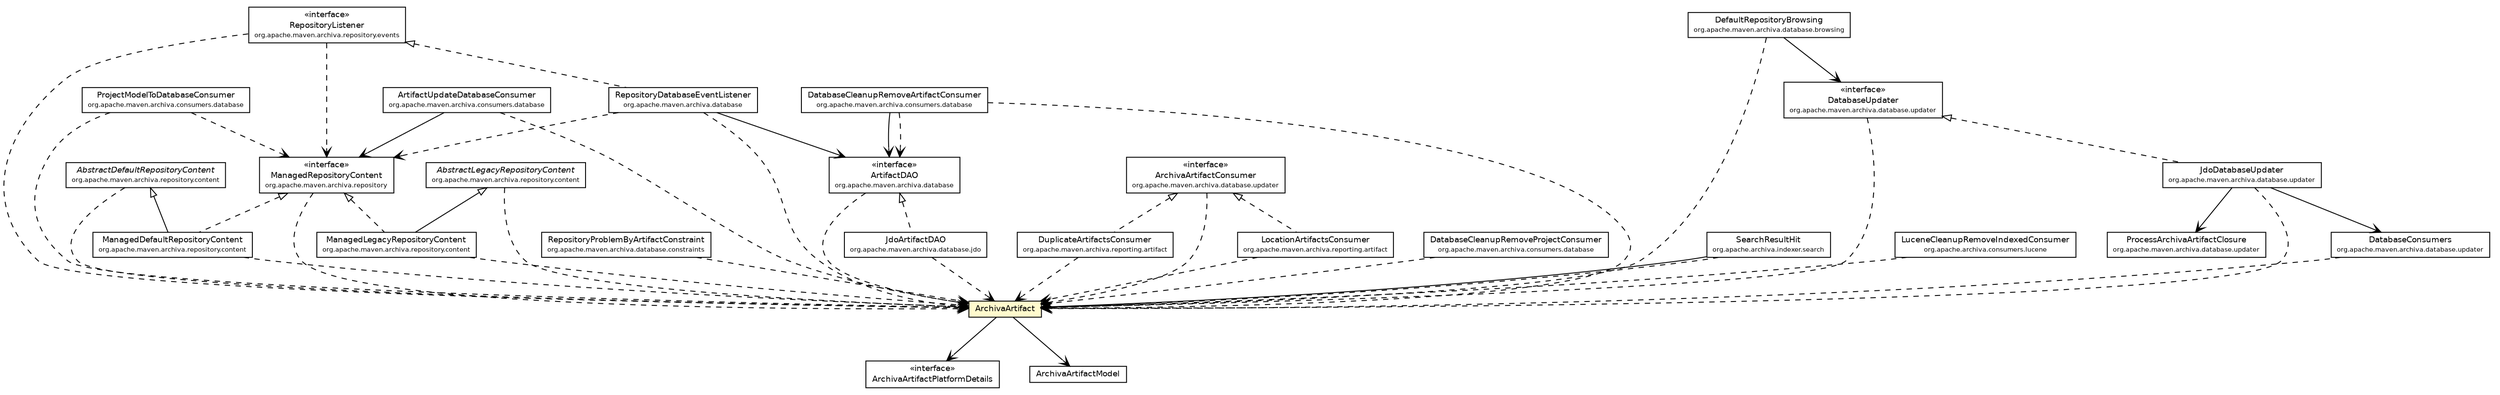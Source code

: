 #!/usr/local/bin/dot
#
# Class diagram 
# Generated by UmlGraph version 4.6 (http://www.spinellis.gr/sw/umlgraph)
#

digraph G {
	edge [fontname="Helvetica",fontsize=10,labelfontname="Helvetica",labelfontsize=10];
	node [fontname="Helvetica",fontsize=10,shape=plaintext];
	// org.apache.maven.archiva.model.ArchivaArtifactPlatformDetails
	c48455 [label=<<table border="0" cellborder="1" cellspacing="0" cellpadding="2" port="p" href="./ArchivaArtifactPlatformDetails.html">
		<tr><td><table border="0" cellspacing="0" cellpadding="1">
			<tr><td> &laquo;interface&raquo; </td></tr>
			<tr><td> ArchivaArtifactPlatformDetails </td></tr>
		</table></td></tr>
		</table>>, fontname="Helvetica", fontcolor="black", fontsize=9.0];
	// org.apache.maven.archiva.model.ArchivaArtifact
	c48456 [label=<<table border="0" cellborder="1" cellspacing="0" cellpadding="2" port="p" bgcolor="lemonChiffon" href="./ArchivaArtifact.html">
		<tr><td><table border="0" cellspacing="0" cellpadding="1">
			<tr><td> ArchivaArtifact </td></tr>
		</table></td></tr>
		</table>>, fontname="Helvetica", fontcolor="black", fontsize=9.0];
	// org.apache.maven.archiva.repository.content.ManagedLegacyRepositoryContent
	c48483 [label=<<table border="0" cellborder="1" cellspacing="0" cellpadding="2" port="p" href="../repository/content/ManagedLegacyRepositoryContent.html">
		<tr><td><table border="0" cellspacing="0" cellpadding="1">
			<tr><td> ManagedLegacyRepositoryContent </td></tr>
			<tr><td><font point-size="7.0"> org.apache.maven.archiva.repository.content </font></td></tr>
		</table></td></tr>
		</table>>, fontname="Helvetica", fontcolor="black", fontsize=9.0];
	// org.apache.maven.archiva.repository.content.ManagedDefaultRepositoryContent
	c48484 [label=<<table border="0" cellborder="1" cellspacing="0" cellpadding="2" port="p" href="../repository/content/ManagedDefaultRepositoryContent.html">
		<tr><td><table border="0" cellspacing="0" cellpadding="1">
			<tr><td> ManagedDefaultRepositoryContent </td></tr>
			<tr><td><font point-size="7.0"> org.apache.maven.archiva.repository.content </font></td></tr>
		</table></td></tr>
		</table>>, fontname="Helvetica", fontcolor="black", fontsize=9.0];
	// org.apache.maven.archiva.repository.content.AbstractLegacyRepositoryContent
	c48490 [label=<<table border="0" cellborder="1" cellspacing="0" cellpadding="2" port="p" href="../repository/content/AbstractLegacyRepositoryContent.html">
		<tr><td><table border="0" cellspacing="0" cellpadding="1">
			<tr><td><font face="Helvetica-Oblique"> AbstractLegacyRepositoryContent </font></td></tr>
			<tr><td><font point-size="7.0"> org.apache.maven.archiva.repository.content </font></td></tr>
		</table></td></tr>
		</table>>, fontname="Helvetica", fontcolor="black", fontsize=9.0];
	// org.apache.maven.archiva.repository.content.AbstractDefaultRepositoryContent
	c48491 [label=<<table border="0" cellborder="1" cellspacing="0" cellpadding="2" port="p" href="../repository/content/AbstractDefaultRepositoryContent.html">
		<tr><td><table border="0" cellspacing="0" cellpadding="1">
			<tr><td><font face="Helvetica-Oblique"> AbstractDefaultRepositoryContent </font></td></tr>
			<tr><td><font point-size="7.0"> org.apache.maven.archiva.repository.content </font></td></tr>
		</table></td></tr>
		</table>>, fontname="Helvetica", fontcolor="black", fontsize=9.0];
	// org.apache.maven.archiva.repository.ManagedRepositoryContent
	c48496 [label=<<table border="0" cellborder="1" cellspacing="0" cellpadding="2" port="p" href="../repository/ManagedRepositoryContent.html">
		<tr><td><table border="0" cellspacing="0" cellpadding="1">
			<tr><td> &laquo;interface&raquo; </td></tr>
			<tr><td> ManagedRepositoryContent </td></tr>
			<tr><td><font point-size="7.0"> org.apache.maven.archiva.repository </font></td></tr>
		</table></td></tr>
		</table>>, fontname="Helvetica", fontcolor="black", fontsize=9.0];
	// org.apache.maven.archiva.repository.events.RepositoryListener
	c48499 [label=<<table border="0" cellborder="1" cellspacing="0" cellpadding="2" port="p" href="../repository/events/RepositoryListener.html">
		<tr><td><table border="0" cellspacing="0" cellpadding="1">
			<tr><td> &laquo;interface&raquo; </td></tr>
			<tr><td> RepositoryListener </td></tr>
			<tr><td><font point-size="7.0"> org.apache.maven.archiva.repository.events </font></td></tr>
		</table></td></tr>
		</table>>, fontname="Helvetica", fontcolor="black", fontsize=9.0];
	// org.apache.maven.archiva.database.RepositoryDatabaseEventListener
	c48548 [label=<<table border="0" cellborder="1" cellspacing="0" cellpadding="2" port="p" href="../database/RepositoryDatabaseEventListener.html">
		<tr><td><table border="0" cellspacing="0" cellpadding="1">
			<tr><td> RepositoryDatabaseEventListener </td></tr>
			<tr><td><font point-size="7.0"> org.apache.maven.archiva.database </font></td></tr>
		</table></td></tr>
		</table>>, fontname="Helvetica", fontcolor="black", fontsize=9.0];
	// org.apache.maven.archiva.database.ArtifactDAO
	c48554 [label=<<table border="0" cellborder="1" cellspacing="0" cellpadding="2" port="p" href="../database/ArtifactDAO.html">
		<tr><td><table border="0" cellspacing="0" cellpadding="1">
			<tr><td> &laquo;interface&raquo; </td></tr>
			<tr><td> ArtifactDAO </td></tr>
			<tr><td><font point-size="7.0"> org.apache.maven.archiva.database </font></td></tr>
		</table></td></tr>
		</table>>, fontname="Helvetica", fontcolor="black", fontsize=9.0];
	// org.apache.maven.archiva.database.browsing.DefaultRepositoryBrowsing
	c48560 [label=<<table border="0" cellborder="1" cellspacing="0" cellpadding="2" port="p" href="../database/browsing/DefaultRepositoryBrowsing.html">
		<tr><td><table border="0" cellspacing="0" cellpadding="1">
			<tr><td> DefaultRepositoryBrowsing </td></tr>
			<tr><td><font point-size="7.0"> org.apache.maven.archiva.database.browsing </font></td></tr>
		</table></td></tr>
		</table>>, fontname="Helvetica", fontcolor="black", fontsize=9.0];
	// org.apache.maven.archiva.database.constraints.RepositoryProblemByArtifactConstraint
	c48571 [label=<<table border="0" cellborder="1" cellspacing="0" cellpadding="2" port="p" href="../database/constraints/RepositoryProblemByArtifactConstraint.html">
		<tr><td><table border="0" cellspacing="0" cellpadding="1">
			<tr><td> RepositoryProblemByArtifactConstraint </td></tr>
			<tr><td><font point-size="7.0"> org.apache.maven.archiva.database.constraints </font></td></tr>
		</table></td></tr>
		</table>>, fontname="Helvetica", fontcolor="black", fontsize=9.0];
	// org.apache.maven.archiva.database.jdo.JdoArtifactDAO
	c48592 [label=<<table border="0" cellborder="1" cellspacing="0" cellpadding="2" port="p" href="../database/jdo/JdoArtifactDAO.html">
		<tr><td><table border="0" cellspacing="0" cellpadding="1">
			<tr><td> JdoArtifactDAO </td></tr>
			<tr><td><font point-size="7.0"> org.apache.maven.archiva.database.jdo </font></td></tr>
		</table></td></tr>
		</table>>, fontname="Helvetica", fontcolor="black", fontsize=9.0];
	// org.apache.maven.archiva.database.updater.JdoDatabaseUpdater
	c48598 [label=<<table border="0" cellborder="1" cellspacing="0" cellpadding="2" port="p" href="../database/updater/JdoDatabaseUpdater.html">
		<tr><td><table border="0" cellspacing="0" cellpadding="1">
			<tr><td> JdoDatabaseUpdater </td></tr>
			<tr><td><font point-size="7.0"> org.apache.maven.archiva.database.updater </font></td></tr>
		</table></td></tr>
		</table>>, fontname="Helvetica", fontcolor="black", fontsize=9.0];
	// org.apache.maven.archiva.database.updater.DatabaseUpdater
	c48599 [label=<<table border="0" cellborder="1" cellspacing="0" cellpadding="2" port="p" href="../database/updater/DatabaseUpdater.html">
		<tr><td><table border="0" cellspacing="0" cellpadding="1">
			<tr><td> &laquo;interface&raquo; </td></tr>
			<tr><td> DatabaseUpdater </td></tr>
			<tr><td><font point-size="7.0"> org.apache.maven.archiva.database.updater </font></td></tr>
		</table></td></tr>
		</table>>, fontname="Helvetica", fontcolor="black", fontsize=9.0];
	// org.apache.maven.archiva.database.updater.DatabaseConsumers
	c48601 [label=<<table border="0" cellborder="1" cellspacing="0" cellpadding="2" port="p" href="../database/updater/DatabaseConsumers.html">
		<tr><td><table border="0" cellspacing="0" cellpadding="1">
			<tr><td> DatabaseConsumers </td></tr>
			<tr><td><font point-size="7.0"> org.apache.maven.archiva.database.updater </font></td></tr>
		</table></td></tr>
		</table>>, fontname="Helvetica", fontcolor="black", fontsize=9.0];
	// org.apache.maven.archiva.database.updater.ArchivaArtifactConsumer
	c48603 [label=<<table border="0" cellborder="1" cellspacing="0" cellpadding="2" port="p" href="../database/updater/ArchivaArtifactConsumer.html">
		<tr><td><table border="0" cellspacing="0" cellpadding="1">
			<tr><td> &laquo;interface&raquo; </td></tr>
			<tr><td> ArchivaArtifactConsumer </td></tr>
			<tr><td><font point-size="7.0"> org.apache.maven.archiva.database.updater </font></td></tr>
		</table></td></tr>
		</table>>, fontname="Helvetica", fontcolor="black", fontsize=9.0];
	// org.apache.maven.archiva.reporting.artifact.LocationArtifactsConsumer
	c48617 [label=<<table border="0" cellborder="1" cellspacing="0" cellpadding="2" port="p" href="../reporting/artifact/LocationArtifactsConsumer.html">
		<tr><td><table border="0" cellspacing="0" cellpadding="1">
			<tr><td> LocationArtifactsConsumer </td></tr>
			<tr><td><font point-size="7.0"> org.apache.maven.archiva.reporting.artifact </font></td></tr>
		</table></td></tr>
		</table>>, fontname="Helvetica", fontcolor="black", fontsize=9.0];
	// org.apache.maven.archiva.reporting.artifact.DuplicateArtifactsConsumer
	c48618 [label=<<table border="0" cellborder="1" cellspacing="0" cellpadding="2" port="p" href="../reporting/artifact/DuplicateArtifactsConsumer.html">
		<tr><td><table border="0" cellspacing="0" cellpadding="1">
			<tr><td> DuplicateArtifactsConsumer </td></tr>
			<tr><td><font point-size="7.0"> org.apache.maven.archiva.reporting.artifact </font></td></tr>
		</table></td></tr>
		</table>>, fontname="Helvetica", fontcolor="black", fontsize=9.0];
	// org.apache.maven.archiva.consumers.database.ProjectModelToDatabaseConsumer
	c48621 [label=<<table border="0" cellborder="1" cellspacing="0" cellpadding="2" port="p" href="../consumers/database/ProjectModelToDatabaseConsumer.html">
		<tr><td><table border="0" cellspacing="0" cellpadding="1">
			<tr><td> ProjectModelToDatabaseConsumer </td></tr>
			<tr><td><font point-size="7.0"> org.apache.maven.archiva.consumers.database </font></td></tr>
		</table></td></tr>
		</table>>, fontname="Helvetica", fontcolor="black", fontsize=9.0];
	// org.apache.maven.archiva.consumers.database.DatabaseCleanupRemoveProjectConsumer
	c48622 [label=<<table border="0" cellborder="1" cellspacing="0" cellpadding="2" port="p" href="../consumers/database/DatabaseCleanupRemoveProjectConsumer.html">
		<tr><td><table border="0" cellspacing="0" cellpadding="1">
			<tr><td> DatabaseCleanupRemoveProjectConsumer </td></tr>
			<tr><td><font point-size="7.0"> org.apache.maven.archiva.consumers.database </font></td></tr>
		</table></td></tr>
		</table>>, fontname="Helvetica", fontcolor="black", fontsize=9.0];
	// org.apache.maven.archiva.consumers.database.DatabaseCleanupRemoveArtifactConsumer
	c48623 [label=<<table border="0" cellborder="1" cellspacing="0" cellpadding="2" port="p" href="../consumers/database/DatabaseCleanupRemoveArtifactConsumer.html">
		<tr><td><table border="0" cellspacing="0" cellpadding="1">
			<tr><td> DatabaseCleanupRemoveArtifactConsumer </td></tr>
			<tr><td><font point-size="7.0"> org.apache.maven.archiva.consumers.database </font></td></tr>
		</table></td></tr>
		</table>>, fontname="Helvetica", fontcolor="black", fontsize=9.0];
	// org.apache.maven.archiva.consumers.database.ArtifactUpdateDatabaseConsumer
	c48624 [label=<<table border="0" cellborder="1" cellspacing="0" cellpadding="2" port="p" href="../consumers/database/ArtifactUpdateDatabaseConsumer.html">
		<tr><td><table border="0" cellspacing="0" cellpadding="1">
			<tr><td> ArtifactUpdateDatabaseConsumer </td></tr>
			<tr><td><font point-size="7.0"> org.apache.maven.archiva.consumers.database </font></td></tr>
		</table></td></tr>
		</table>>, fontname="Helvetica", fontcolor="black", fontsize=9.0];
	// org.apache.archiva.indexer.search.SearchResultHit
	c48627 [label=<<table border="0" cellborder="1" cellspacing="0" cellpadding="2" port="p" href="../../../archiva/indexer/search/SearchResultHit.html">
		<tr><td><table border="0" cellspacing="0" cellpadding="1">
			<tr><td> SearchResultHit </td></tr>
			<tr><td><font point-size="7.0"> org.apache.archiva.indexer.search </font></td></tr>
		</table></td></tr>
		</table>>, fontname="Helvetica", fontcolor="black", fontsize=9.0];
	// org.apache.archiva.consumers.lucene.LuceneCleanupRemoveIndexedConsumer
	c48646 [label=<<table border="0" cellborder="1" cellspacing="0" cellpadding="2" port="p" href="../../../archiva/consumers/lucene/LuceneCleanupRemoveIndexedConsumer.html">
		<tr><td><table border="0" cellspacing="0" cellpadding="1">
			<tr><td> LuceneCleanupRemoveIndexedConsumer </td></tr>
			<tr><td><font point-size="7.0"> org.apache.archiva.consumers.lucene </font></td></tr>
		</table></td></tr>
		</table>>, fontname="Helvetica", fontcolor="black", fontsize=9.0];
	//org.apache.maven.archiva.repository.content.ManagedLegacyRepositoryContent extends org.apache.maven.archiva.repository.content.AbstractLegacyRepositoryContent
	c48490:p -> c48483:p [dir=back,arrowtail=empty];
	//org.apache.maven.archiva.repository.content.ManagedLegacyRepositoryContent implements org.apache.maven.archiva.repository.ManagedRepositoryContent
	c48496:p -> c48483:p [dir=back,arrowtail=empty,style=dashed];
	//org.apache.maven.archiva.repository.content.ManagedDefaultRepositoryContent extends org.apache.maven.archiva.repository.content.AbstractDefaultRepositoryContent
	c48491:p -> c48484:p [dir=back,arrowtail=empty];
	//org.apache.maven.archiva.repository.content.ManagedDefaultRepositoryContent implements org.apache.maven.archiva.repository.ManagedRepositoryContent
	c48496:p -> c48484:p [dir=back,arrowtail=empty,style=dashed];
	//org.apache.maven.archiva.database.RepositoryDatabaseEventListener implements org.apache.maven.archiva.repository.events.RepositoryListener
	c48499:p -> c48548:p [dir=back,arrowtail=empty,style=dashed];
	//org.apache.maven.archiva.database.jdo.JdoArtifactDAO implements org.apache.maven.archiva.database.ArtifactDAO
	c48554:p -> c48592:p [dir=back,arrowtail=empty,style=dashed];
	//org.apache.maven.archiva.database.updater.JdoDatabaseUpdater implements org.apache.maven.archiva.database.updater.DatabaseUpdater
	c48599:p -> c48598:p [dir=back,arrowtail=empty,style=dashed];
	//org.apache.maven.archiva.reporting.artifact.LocationArtifactsConsumer implements org.apache.maven.archiva.database.updater.ArchivaArtifactConsumer
	c48603:p -> c48617:p [dir=back,arrowtail=empty,style=dashed];
	//org.apache.maven.archiva.reporting.artifact.DuplicateArtifactsConsumer implements org.apache.maven.archiva.database.updater.ArchivaArtifactConsumer
	c48603:p -> c48618:p [dir=back,arrowtail=empty,style=dashed];
	// org.apache.maven.archiva.model.ArchivaArtifact NAVASSOC org.apache.maven.archiva.model.ArchivaArtifactModel
	c48456:p -> c48772:p [taillabel="", label="", headlabel="", fontname="Helvetica", fontcolor="black", fontsize=10.0, color="black", arrowhead=open];
	// org.apache.maven.archiva.model.ArchivaArtifact NAVASSOC org.apache.maven.archiva.model.ArchivaArtifactPlatformDetails
	c48456:p -> c48455:p [taillabel="", label="", headlabel="", fontname="Helvetica", fontcolor="black", fontsize=10.0, color="black", arrowhead=open];
	// org.apache.maven.archiva.database.RepositoryDatabaseEventListener NAVASSOC org.apache.maven.archiva.database.ArtifactDAO
	c48548:p -> c48554:p [taillabel="", label="", headlabel="", fontname="Helvetica", fontcolor="black", fontsize=10.0, color="black", arrowhead=open];
	// org.apache.maven.archiva.database.browsing.DefaultRepositoryBrowsing NAVASSOC org.apache.maven.archiva.database.updater.DatabaseUpdater
	c48560:p -> c48599:p [taillabel="", label="", headlabel="", fontname="Helvetica", fontcolor="black", fontsize=10.0, color="black", arrowhead=open];
	// org.apache.maven.archiva.database.updater.JdoDatabaseUpdater NAVASSOC org.apache.maven.archiva.database.updater.DatabaseConsumers
	c48598:p -> c48601:p [taillabel="", label="", headlabel="", fontname="Helvetica", fontcolor="black", fontsize=10.0, color="black", arrowhead=open];
	// org.apache.maven.archiva.database.updater.JdoDatabaseUpdater NAVASSOC org.apache.maven.archiva.database.updater.ProcessArchivaArtifactClosure
	c48598:p -> c48773:p [taillabel="", label="", headlabel="", fontname="Helvetica", fontcolor="black", fontsize=10.0, color="black", arrowhead=open];
	// org.apache.maven.archiva.consumers.database.DatabaseCleanupRemoveArtifactConsumer NAVASSOC org.apache.maven.archiva.database.ArtifactDAO
	c48623:p -> c48554:p [taillabel="", label="", headlabel="", fontname="Helvetica", fontcolor="black", fontsize=10.0, color="black", arrowhead=open];
	// org.apache.maven.archiva.consumers.database.ArtifactUpdateDatabaseConsumer NAVASSOC org.apache.maven.archiva.repository.ManagedRepositoryContent
	c48624:p -> c48496:p [taillabel="", label="", headlabel="", fontname="Helvetica", fontcolor="black", fontsize=10.0, color="black", arrowhead=open];
	// org.apache.archiva.indexer.search.SearchResultHit NAVASSOC org.apache.maven.archiva.model.ArchivaArtifact
	c48627:p -> c48456:p [taillabel="", label="", headlabel="", fontname="Helvetica", fontcolor="black", fontsize=10.0, color="black", arrowhead=open];
	// org.apache.maven.archiva.repository.content.ManagedLegacyRepositoryContent DEPEND org.apache.maven.archiva.model.ArchivaArtifact
	c48483:p -> c48456:p [taillabel="", label="", headlabel="", fontname="Helvetica", fontcolor="black", fontsize=10.0, color="black", arrowhead=open, style=dashed];
	// org.apache.maven.archiva.repository.content.ManagedDefaultRepositoryContent DEPEND org.apache.maven.archiva.model.ArchivaArtifact
	c48484:p -> c48456:p [taillabel="", label="", headlabel="", fontname="Helvetica", fontcolor="black", fontsize=10.0, color="black", arrowhead=open, style=dashed];
	// org.apache.maven.archiva.repository.content.AbstractLegacyRepositoryContent DEPEND org.apache.maven.archiva.model.ArchivaArtifact
	c48490:p -> c48456:p [taillabel="", label="", headlabel="", fontname="Helvetica", fontcolor="black", fontsize=10.0, color="black", arrowhead=open, style=dashed];
	// org.apache.maven.archiva.repository.content.AbstractDefaultRepositoryContent DEPEND org.apache.maven.archiva.model.ArchivaArtifact
	c48491:p -> c48456:p [taillabel="", label="", headlabel="", fontname="Helvetica", fontcolor="black", fontsize=10.0, color="black", arrowhead=open, style=dashed];
	// org.apache.maven.archiva.repository.ManagedRepositoryContent DEPEND org.apache.maven.archiva.model.ArchivaArtifact
	c48496:p -> c48456:p [taillabel="", label="", headlabel="", fontname="Helvetica", fontcolor="black", fontsize=10.0, color="black", arrowhead=open, style=dashed];
	// org.apache.maven.archiva.repository.events.RepositoryListener DEPEND org.apache.maven.archiva.model.ArchivaArtifact
	c48499:p -> c48456:p [taillabel="", label="", headlabel="", fontname="Helvetica", fontcolor="black", fontsize=10.0, color="black", arrowhead=open, style=dashed];
	// org.apache.maven.archiva.repository.events.RepositoryListener DEPEND org.apache.maven.archiva.repository.ManagedRepositoryContent
	c48499:p -> c48496:p [taillabel="", label="", headlabel="", fontname="Helvetica", fontcolor="black", fontsize=10.0, color="black", arrowhead=open, style=dashed];
	// org.apache.maven.archiva.database.RepositoryDatabaseEventListener DEPEND org.apache.maven.archiva.model.ArchivaArtifact
	c48548:p -> c48456:p [taillabel="", label="", headlabel="", fontname="Helvetica", fontcolor="black", fontsize=10.0, color="black", arrowhead=open, style=dashed];
	// org.apache.maven.archiva.database.RepositoryDatabaseEventListener DEPEND org.apache.maven.archiva.repository.ManagedRepositoryContent
	c48548:p -> c48496:p [taillabel="", label="", headlabel="", fontname="Helvetica", fontcolor="black", fontsize=10.0, color="black", arrowhead=open, style=dashed];
	// org.apache.maven.archiva.database.ArtifactDAO DEPEND org.apache.maven.archiva.model.ArchivaArtifact
	c48554:p -> c48456:p [taillabel="", label="", headlabel="", fontname="Helvetica", fontcolor="black", fontsize=10.0, color="black", arrowhead=open, style=dashed];
	// org.apache.maven.archiva.database.browsing.DefaultRepositoryBrowsing DEPEND org.apache.maven.archiva.model.ArchivaArtifact
	c48560:p -> c48456:p [taillabel="", label="", headlabel="", fontname="Helvetica", fontcolor="black", fontsize=10.0, color="black", arrowhead=open, style=dashed];
	// org.apache.maven.archiva.database.constraints.RepositoryProblemByArtifactConstraint DEPEND org.apache.maven.archiva.model.ArchivaArtifact
	c48571:p -> c48456:p [taillabel="", label="", headlabel="", fontname="Helvetica", fontcolor="black", fontsize=10.0, color="black", arrowhead=open, style=dashed];
	// org.apache.maven.archiva.database.jdo.JdoArtifactDAO DEPEND org.apache.maven.archiva.model.ArchivaArtifact
	c48592:p -> c48456:p [taillabel="", label="", headlabel="", fontname="Helvetica", fontcolor="black", fontsize=10.0, color="black", arrowhead=open, style=dashed];
	// org.apache.maven.archiva.database.updater.JdoDatabaseUpdater DEPEND org.apache.maven.archiva.model.ArchivaArtifact
	c48598:p -> c48456:p [taillabel="", label="", headlabel="", fontname="Helvetica", fontcolor="black", fontsize=10.0, color="black", arrowhead=open, style=dashed];
	// org.apache.maven.archiva.database.updater.DatabaseUpdater DEPEND org.apache.maven.archiva.model.ArchivaArtifact
	c48599:p -> c48456:p [taillabel="", label="", headlabel="", fontname="Helvetica", fontcolor="black", fontsize=10.0, color="black", arrowhead=open, style=dashed];
	// org.apache.maven.archiva.database.updater.DatabaseConsumers DEPEND org.apache.maven.archiva.model.ArchivaArtifact
	c48601:p -> c48456:p [taillabel="", label="", headlabel="", fontname="Helvetica", fontcolor="black", fontsize=10.0, color="black", arrowhead=open, style=dashed];
	// org.apache.maven.archiva.database.updater.ArchivaArtifactConsumer DEPEND org.apache.maven.archiva.model.ArchivaArtifact
	c48603:p -> c48456:p [taillabel="", label="", headlabel="", fontname="Helvetica", fontcolor="black", fontsize=10.0, color="black", arrowhead=open, style=dashed];
	// org.apache.maven.archiva.reporting.artifact.LocationArtifactsConsumer DEPEND org.apache.maven.archiva.model.ArchivaArtifact
	c48617:p -> c48456:p [taillabel="", label="", headlabel="", fontname="Helvetica", fontcolor="black", fontsize=10.0, color="black", arrowhead=open, style=dashed];
	// org.apache.maven.archiva.reporting.artifact.DuplicateArtifactsConsumer DEPEND org.apache.maven.archiva.model.ArchivaArtifact
	c48618:p -> c48456:p [taillabel="", label="", headlabel="", fontname="Helvetica", fontcolor="black", fontsize=10.0, color="black", arrowhead=open, style=dashed];
	// org.apache.maven.archiva.consumers.database.ProjectModelToDatabaseConsumer DEPEND org.apache.maven.archiva.model.ArchivaArtifact
	c48621:p -> c48456:p [taillabel="", label="", headlabel="", fontname="Helvetica", fontcolor="black", fontsize=10.0, color="black", arrowhead=open, style=dashed];
	// org.apache.maven.archiva.consumers.database.ProjectModelToDatabaseConsumer DEPEND org.apache.maven.archiva.repository.ManagedRepositoryContent
	c48621:p -> c48496:p [taillabel="", label="", headlabel="", fontname="Helvetica", fontcolor="black", fontsize=10.0, color="black", arrowhead=open, style=dashed];
	// org.apache.maven.archiva.consumers.database.DatabaseCleanupRemoveProjectConsumer DEPEND org.apache.maven.archiva.model.ArchivaArtifact
	c48622:p -> c48456:p [taillabel="", label="", headlabel="", fontname="Helvetica", fontcolor="black", fontsize=10.0, color="black", arrowhead=open, style=dashed];
	// org.apache.maven.archiva.consumers.database.DatabaseCleanupRemoveArtifactConsumer DEPEND org.apache.maven.archiva.model.ArchivaArtifact
	c48623:p -> c48456:p [taillabel="", label="", headlabel="", fontname="Helvetica", fontcolor="black", fontsize=10.0, color="black", arrowhead=open, style=dashed];
	// org.apache.maven.archiva.consumers.database.DatabaseCleanupRemoveArtifactConsumer DEPEND org.apache.maven.archiva.database.ArtifactDAO
	c48623:p -> c48554:p [taillabel="", label="", headlabel="", fontname="Helvetica", fontcolor="black", fontsize=10.0, color="black", arrowhead=open, style=dashed];
	// org.apache.maven.archiva.consumers.database.ArtifactUpdateDatabaseConsumer DEPEND org.apache.maven.archiva.model.ArchivaArtifact
	c48624:p -> c48456:p [taillabel="", label="", headlabel="", fontname="Helvetica", fontcolor="black", fontsize=10.0, color="black", arrowhead=open, style=dashed];
	// org.apache.archiva.indexer.search.SearchResultHit DEPEND org.apache.maven.archiva.model.ArchivaArtifact
	c48627:p -> c48456:p [taillabel="", label="", headlabel="", fontname="Helvetica", fontcolor="black", fontsize=10.0, color="black", arrowhead=open, style=dashed];
	// org.apache.archiva.consumers.lucene.LuceneCleanupRemoveIndexedConsumer DEPEND org.apache.maven.archiva.model.ArchivaArtifact
	c48646:p -> c48456:p [taillabel="", label="", headlabel="", fontname="Helvetica", fontcolor="black", fontsize=10.0, color="black", arrowhead=open, style=dashed];
	// org.apache.maven.archiva.model.ArchivaArtifactModel
	c48772 [label=<<table border="0" cellborder="1" cellspacing="0" cellpadding="2" port="p" href="http://java.sun.com/j2se/1.4.2/docs/api/org/apache/maven/archiva/model/ArchivaArtifactModel.html">
		<tr><td><table border="0" cellspacing="0" cellpadding="1">
			<tr><td> ArchivaArtifactModel </td></tr>
		</table></td></tr>
		</table>>, fontname="Helvetica", fontcolor="black", fontsize=9.0];
	// org.apache.maven.archiva.database.updater.ProcessArchivaArtifactClosure
	c48773 [label=<<table border="0" cellborder="1" cellspacing="0" cellpadding="2" port="p" href="http://java.sun.com/j2se/1.4.2/docs/api/org/apache/maven/archiva/database/updater/ProcessArchivaArtifactClosure.html">
		<tr><td><table border="0" cellspacing="0" cellpadding="1">
			<tr><td> ProcessArchivaArtifactClosure </td></tr>
			<tr><td><font point-size="7.0"> org.apache.maven.archiva.database.updater </font></td></tr>
		</table></td></tr>
		</table>>, fontname="Helvetica", fontcolor="black", fontsize=9.0];
}

